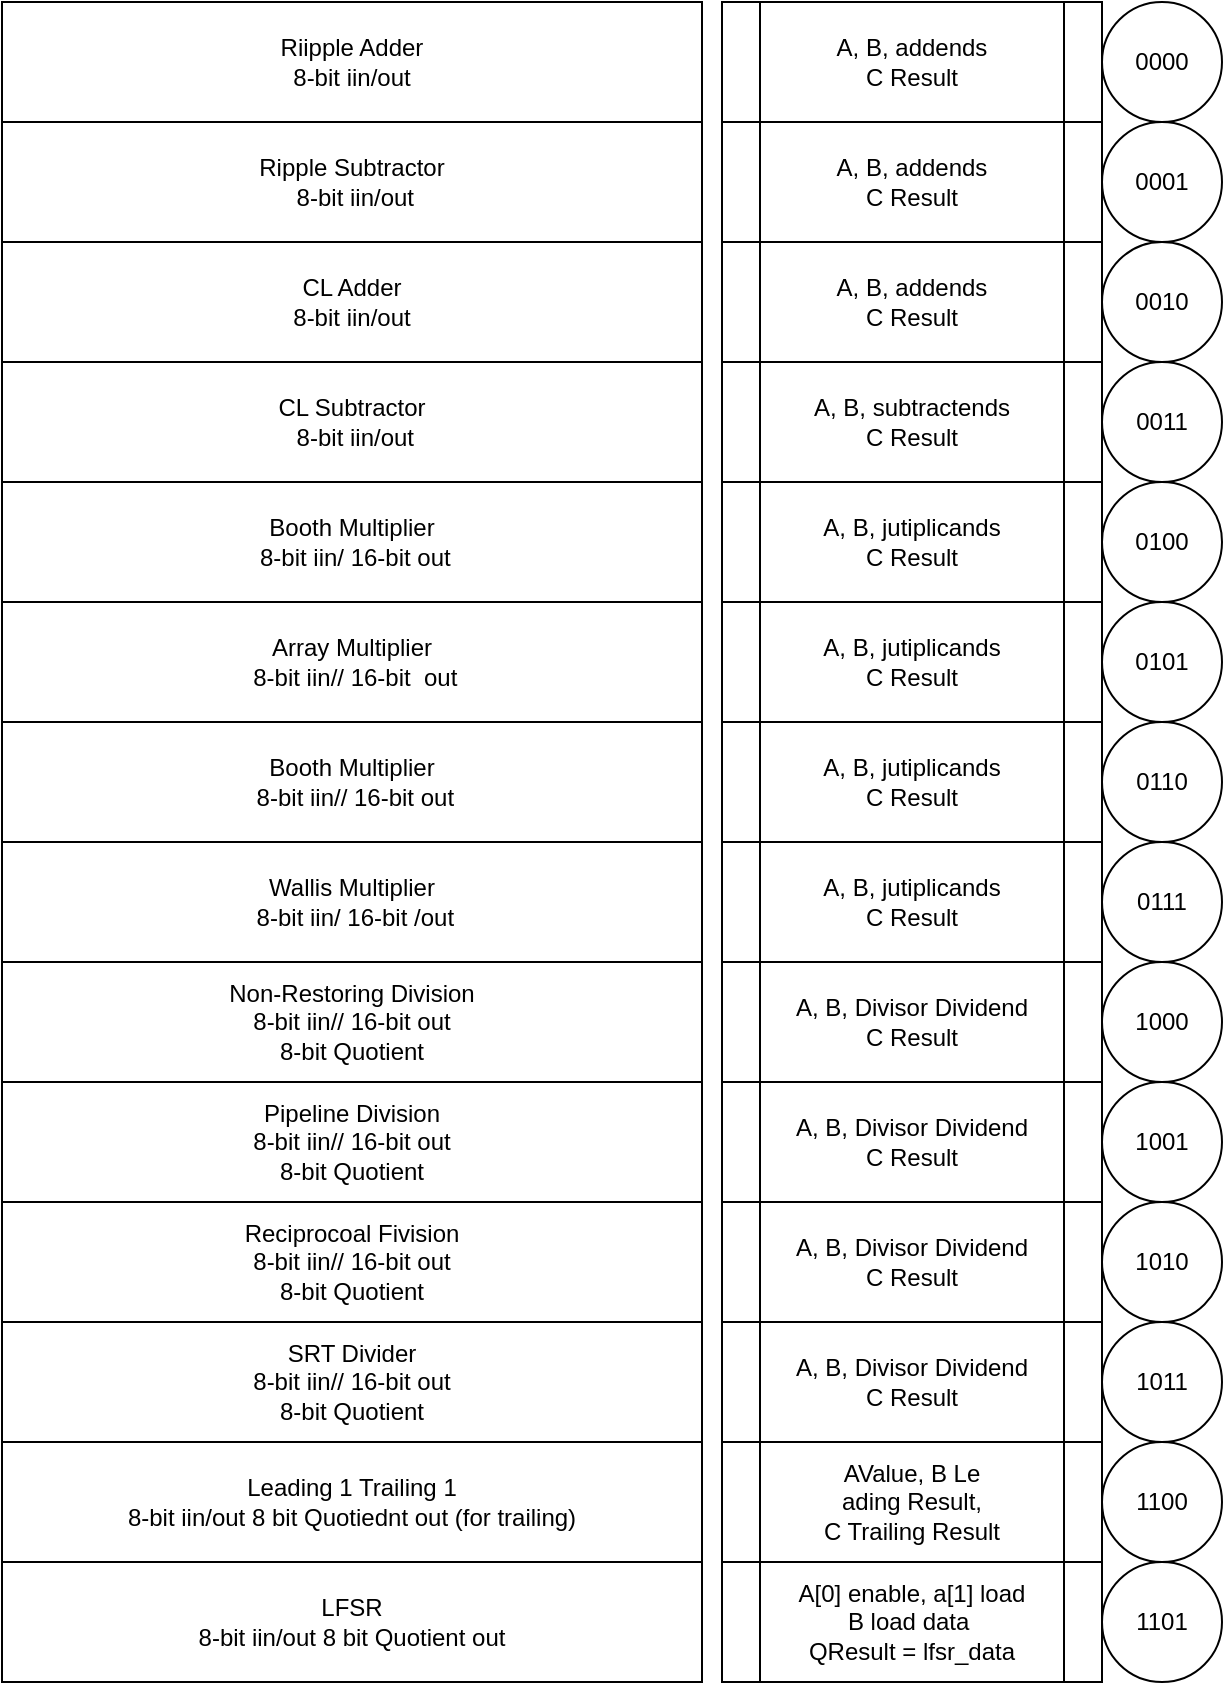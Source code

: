<mxfile version="21.6.1" type="device" pages="2">
  <diagram name="Page-1" id="b5b7bab2-c9e2-2cf4-8b2a-24fd1a2a6d21">
    <mxGraphModel dx="2074" dy="1197" grid="1" gridSize="10" guides="1" tooltips="1" connect="1" arrows="1" fold="1" page="1" pageScale="1" pageWidth="827" pageHeight="1169" background="none" math="0" shadow="0">
      <root>
        <mxCell id="0" />
        <mxCell id="1" parent="0" />
        <mxCell id="W0LOnqKOgB336WQRappB-2" value="CL Adder&lt;br&gt;8-bit iin/out" style="rounded=0;whiteSpace=wrap;html=1;" vertex="1" parent="1">
          <mxGeometry x="120" y="240" width="350" height="60" as="geometry" />
        </mxCell>
        <mxCell id="W0LOnqKOgB336WQRappB-3" value="CL Subtractor&lt;br&gt;&amp;nbsp;8-bit iin/out" style="rounded=0;whiteSpace=wrap;html=1;" vertex="1" parent="1">
          <mxGeometry x="120" y="300" width="350" height="60" as="geometry" />
        </mxCell>
        <mxCell id="W0LOnqKOgB336WQRappB-4" value="Booth Multiplier&lt;br&gt;&amp;nbsp;8-bit iin/ 16-bit out" style="rounded=0;whiteSpace=wrap;html=1;" vertex="1" parent="1">
          <mxGeometry x="120" y="360" width="350" height="60" as="geometry" />
        </mxCell>
        <mxCell id="W0LOnqKOgB336WQRappB-5" value="Riipple Adder&lt;br&gt;8-bit iin/out" style="rounded=0;whiteSpace=wrap;html=1;" vertex="1" parent="1">
          <mxGeometry x="120" y="120" width="350" height="60" as="geometry" />
        </mxCell>
        <mxCell id="W0LOnqKOgB336WQRappB-6" value="Ripple Subtractor&lt;br&gt;&amp;nbsp;8-bit iin/out" style="rounded=0;whiteSpace=wrap;html=1;" vertex="1" parent="1">
          <mxGeometry x="120" y="180" width="350" height="60" as="geometry" />
        </mxCell>
        <mxCell id="W0LOnqKOgB336WQRappB-7" value="Array&amp;nbsp;Multiplier&lt;br&gt;&amp;nbsp;8-bit iin// 16-bit&amp;nbsp; out" style="rounded=0;whiteSpace=wrap;html=1;" vertex="1" parent="1">
          <mxGeometry x="120" y="420" width="350" height="60" as="geometry" />
        </mxCell>
        <mxCell id="W0LOnqKOgB336WQRappB-8" value="Booth Multiplier&lt;br&gt;&amp;nbsp;8-bit iin// 16-bit&amp;nbsp;out" style="rounded=0;whiteSpace=wrap;html=1;" vertex="1" parent="1">
          <mxGeometry x="120" y="480" width="350" height="60" as="geometry" />
        </mxCell>
        <mxCell id="W0LOnqKOgB336WQRappB-9" value="LFSR&lt;br&gt;8-bit iin/out 8 bit Quotient out" style="rounded=0;whiteSpace=wrap;html=1;" vertex="1" parent="1">
          <mxGeometry x="120" y="900" width="350" height="60" as="geometry" />
        </mxCell>
        <mxCell id="W0LOnqKOgB336WQRappB-10" value="Wallis&amp;nbsp;Multiplier&lt;br&gt;&amp;nbsp;8-bit iin/ 16-bit&amp;nbsp;/out" style="rounded=0;whiteSpace=wrap;html=1;" vertex="1" parent="1">
          <mxGeometry x="120" y="540" width="350" height="60" as="geometry" />
        </mxCell>
        <mxCell id="W0LOnqKOgB336WQRappB-11" value="Reciprocoal Fivision&lt;br&gt;8-bit iin// 16-bit&amp;nbsp;out &lt;br&gt;8-bit Quotient" style="rounded=0;whiteSpace=wrap;html=1;" vertex="1" parent="1">
          <mxGeometry x="120" y="720" width="350" height="60" as="geometry" />
        </mxCell>
        <mxCell id="W0LOnqKOgB336WQRappB-12" value="SRT Divider&lt;br&gt;8-bit iin// 16-bit&amp;nbsp;out &lt;br&gt;8-bit Quotient" style="rounded=0;whiteSpace=wrap;html=1;" vertex="1" parent="1">
          <mxGeometry x="120" y="780" width="350" height="60" as="geometry" />
        </mxCell>
        <mxCell id="W0LOnqKOgB336WQRappB-13" value="Non-Restoring Division&lt;br&gt;8-bit iin// 16-bit&amp;nbsp;out &lt;br&gt;8-bit Quotient" style="rounded=0;whiteSpace=wrap;html=1;" vertex="1" parent="1">
          <mxGeometry x="120" y="600" width="350" height="60" as="geometry" />
        </mxCell>
        <mxCell id="W0LOnqKOgB336WQRappB-14" value="Pipeline Division&lt;br&gt;8-bit iin// 16-bit&amp;nbsp;out &lt;br&gt;8-bit Quotient" style="rounded=0;whiteSpace=wrap;html=1;" vertex="1" parent="1">
          <mxGeometry x="120" y="660" width="350" height="60" as="geometry" />
        </mxCell>
        <mxCell id="W0LOnqKOgB336WQRappB-15" value="Leading 1 Trailing 1&lt;br&gt;8-bit iin/out 8 bit Quotiednt out (for trailing)" style="rounded=0;whiteSpace=wrap;html=1;" vertex="1" parent="1">
          <mxGeometry x="120" y="840" width="350" height="60" as="geometry" />
        </mxCell>
        <mxCell id="W0LOnqKOgB336WQRappB-17" value="A, B, addends&lt;br&gt;C Result" style="shape=process;whiteSpace=wrap;html=1;backgroundOutline=1;" vertex="1" parent="1">
          <mxGeometry x="480" y="120" width="190" height="60" as="geometry" />
        </mxCell>
        <mxCell id="W0LOnqKOgB336WQRappB-18" value="A, B, addends&lt;br&gt;C Result" style="shape=process;whiteSpace=wrap;html=1;backgroundOutline=1;" vertex="1" parent="1">
          <mxGeometry x="480" y="180" width="190" height="60" as="geometry" />
        </mxCell>
        <mxCell id="W0LOnqKOgB336WQRappB-19" value="A, B, addends&lt;br&gt;C Result" style="shape=process;whiteSpace=wrap;html=1;backgroundOutline=1;" vertex="1" parent="1">
          <mxGeometry x="480" y="240" width="190" height="60" as="geometry" />
        </mxCell>
        <mxCell id="W0LOnqKOgB336WQRappB-20" value="A, B, subtractends&lt;br&gt;C Result" style="shape=process;whiteSpace=wrap;html=1;backgroundOutline=1;" vertex="1" parent="1">
          <mxGeometry x="480" y="300" width="190" height="60" as="geometry" />
        </mxCell>
        <mxCell id="W0LOnqKOgB336WQRappB-21" value="A, B, jutiplicands&lt;br&gt;C Result" style="shape=process;whiteSpace=wrap;html=1;backgroundOutline=1;" vertex="1" parent="1">
          <mxGeometry x="480" y="360" width="190" height="60" as="geometry" />
        </mxCell>
        <mxCell id="W0LOnqKOgB336WQRappB-22" value="A, B, jutiplicands&lt;br&gt;C Result" style="shape=process;whiteSpace=wrap;html=1;backgroundOutline=1;" vertex="1" parent="1">
          <mxGeometry x="480" y="420" width="190" height="60" as="geometry" />
        </mxCell>
        <mxCell id="W0LOnqKOgB336WQRappB-23" value="A, B, jutiplicands&lt;br&gt;C Result" style="shape=process;whiteSpace=wrap;html=1;backgroundOutline=1;" vertex="1" parent="1">
          <mxGeometry x="480" y="480" width="190" height="60" as="geometry" />
        </mxCell>
        <mxCell id="W0LOnqKOgB336WQRappB-24" value="A, B, jutiplicands&lt;br&gt;C Result" style="shape=process;whiteSpace=wrap;html=1;backgroundOutline=1;" vertex="1" parent="1">
          <mxGeometry x="480" y="540" width="190" height="60" as="geometry" />
        </mxCell>
        <mxCell id="W0LOnqKOgB336WQRappB-25" value="A, B, Divisor Dividend&lt;br&gt;C Result" style="shape=process;whiteSpace=wrap;html=1;backgroundOutline=1;" vertex="1" parent="1">
          <mxGeometry x="480" y="600" width="190" height="60" as="geometry" />
        </mxCell>
        <mxCell id="W0LOnqKOgB336WQRappB-26" value="A, B, Divisor Dividend&lt;br&gt;C Result" style="shape=process;whiteSpace=wrap;html=1;backgroundOutline=1;" vertex="1" parent="1">
          <mxGeometry x="480" y="660" width="190" height="60" as="geometry" />
        </mxCell>
        <mxCell id="W0LOnqKOgB336WQRappB-27" value="A, B, Divisor Dividend&lt;br&gt;C Result" style="shape=process;whiteSpace=wrap;html=1;backgroundOutline=1;" vertex="1" parent="1">
          <mxGeometry x="480" y="720" width="190" height="60" as="geometry" />
        </mxCell>
        <mxCell id="W0LOnqKOgB336WQRappB-28" value="A, B, Divisor Dividend&lt;br&gt;C Result" style="shape=process;whiteSpace=wrap;html=1;backgroundOutline=1;" vertex="1" parent="1">
          <mxGeometry x="480" y="780" width="190" height="60" as="geometry" />
        </mxCell>
        <mxCell id="W0LOnqKOgB336WQRappB-29" value="AValue, B Le&lt;br&gt;ading Result,&lt;br&gt;C Trailing Result" style="shape=process;whiteSpace=wrap;html=1;backgroundOutline=1;" vertex="1" parent="1">
          <mxGeometry x="480" y="840" width="190" height="60" as="geometry" />
        </mxCell>
        <mxCell id="W0LOnqKOgB336WQRappB-30" value="A[0] enable, a[1] load&lt;br&gt;B load data&amp;nbsp;&lt;br&gt;QResult = lfsr_data" style="shape=process;whiteSpace=wrap;html=1;backgroundOutline=1;" vertex="1" parent="1">
          <mxGeometry x="480" y="900" width="190" height="60" as="geometry" />
        </mxCell>
        <mxCell id="W0LOnqKOgB336WQRappB-33" value="0000" style="ellipse;whiteSpace=wrap;html=1;aspect=fixed;" vertex="1" parent="1">
          <mxGeometry x="670" y="120" width="60" height="60" as="geometry" />
        </mxCell>
        <mxCell id="W0LOnqKOgB336WQRappB-34" value="0001" style="ellipse;whiteSpace=wrap;html=1;aspect=fixed;" vertex="1" parent="1">
          <mxGeometry x="670" y="180" width="60" height="60" as="geometry" />
        </mxCell>
        <mxCell id="W0LOnqKOgB336WQRappB-35" value="0010" style="ellipse;whiteSpace=wrap;html=1;aspect=fixed;" vertex="1" parent="1">
          <mxGeometry x="670" y="240" width="60" height="60" as="geometry" />
        </mxCell>
        <mxCell id="W0LOnqKOgB336WQRappB-36" value="0011" style="ellipse;whiteSpace=wrap;html=1;aspect=fixed;" vertex="1" parent="1">
          <mxGeometry x="670" y="300" width="60" height="60" as="geometry" />
        </mxCell>
        <mxCell id="W0LOnqKOgB336WQRappB-37" value="0100" style="ellipse;whiteSpace=wrap;html=1;aspect=fixed;" vertex="1" parent="1">
          <mxGeometry x="670" y="360" width="60" height="60" as="geometry" />
        </mxCell>
        <mxCell id="W0LOnqKOgB336WQRappB-38" value="0101" style="ellipse;whiteSpace=wrap;html=1;aspect=fixed;" vertex="1" parent="1">
          <mxGeometry x="670" y="420" width="60" height="60" as="geometry" />
        </mxCell>
        <mxCell id="W0LOnqKOgB336WQRappB-39" value="0110" style="ellipse;whiteSpace=wrap;html=1;aspect=fixed;" vertex="1" parent="1">
          <mxGeometry x="670" y="480" width="60" height="60" as="geometry" />
        </mxCell>
        <mxCell id="W0LOnqKOgB336WQRappB-40" value="0111" style="ellipse;whiteSpace=wrap;html=1;aspect=fixed;" vertex="1" parent="1">
          <mxGeometry x="670" y="540" width="60" height="60" as="geometry" />
        </mxCell>
        <mxCell id="W0LOnqKOgB336WQRappB-46" value="1000" style="ellipse;whiteSpace=wrap;html=1;aspect=fixed;" vertex="1" parent="1">
          <mxGeometry x="670" y="600" width="60" height="60" as="geometry" />
        </mxCell>
        <mxCell id="W0LOnqKOgB336WQRappB-47" value="1001" style="ellipse;whiteSpace=wrap;html=1;aspect=fixed;" vertex="1" parent="1">
          <mxGeometry x="670" y="660" width="60" height="60" as="geometry" />
        </mxCell>
        <mxCell id="W0LOnqKOgB336WQRappB-48" value="1010" style="ellipse;whiteSpace=wrap;html=1;aspect=fixed;" vertex="1" parent="1">
          <mxGeometry x="670" y="720" width="60" height="60" as="geometry" />
        </mxCell>
        <mxCell id="W0LOnqKOgB336WQRappB-49" value="1011" style="ellipse;whiteSpace=wrap;html=1;aspect=fixed;" vertex="1" parent="1">
          <mxGeometry x="670" y="780" width="60" height="60" as="geometry" />
        </mxCell>
        <mxCell id="W0LOnqKOgB336WQRappB-50" value="1100" style="ellipse;whiteSpace=wrap;html=1;aspect=fixed;" vertex="1" parent="1">
          <mxGeometry x="670" y="840" width="60" height="60" as="geometry" />
        </mxCell>
        <mxCell id="W0LOnqKOgB336WQRappB-51" value="1101" style="ellipse;whiteSpace=wrap;html=1;aspect=fixed;" vertex="1" parent="1">
          <mxGeometry x="670" y="900" width="60" height="60" as="geometry" />
        </mxCell>
      </root>
    </mxGraphModel>
  </diagram>
  <diagram id="CDE1ZuvUUULAe-xZ_1jG" name="Page-2">
    <mxGraphModel dx="2074" dy="1197" grid="1" gridSize="10" guides="1" tooltips="1" connect="1" arrows="1" fold="1" page="1" pageScale="1" pageWidth="850" pageHeight="1100" math="0" shadow="0">
      <root>
        <mxCell id="0" />
        <mxCell id="1" parent="0" />
      </root>
    </mxGraphModel>
  </diagram>
</mxfile>
